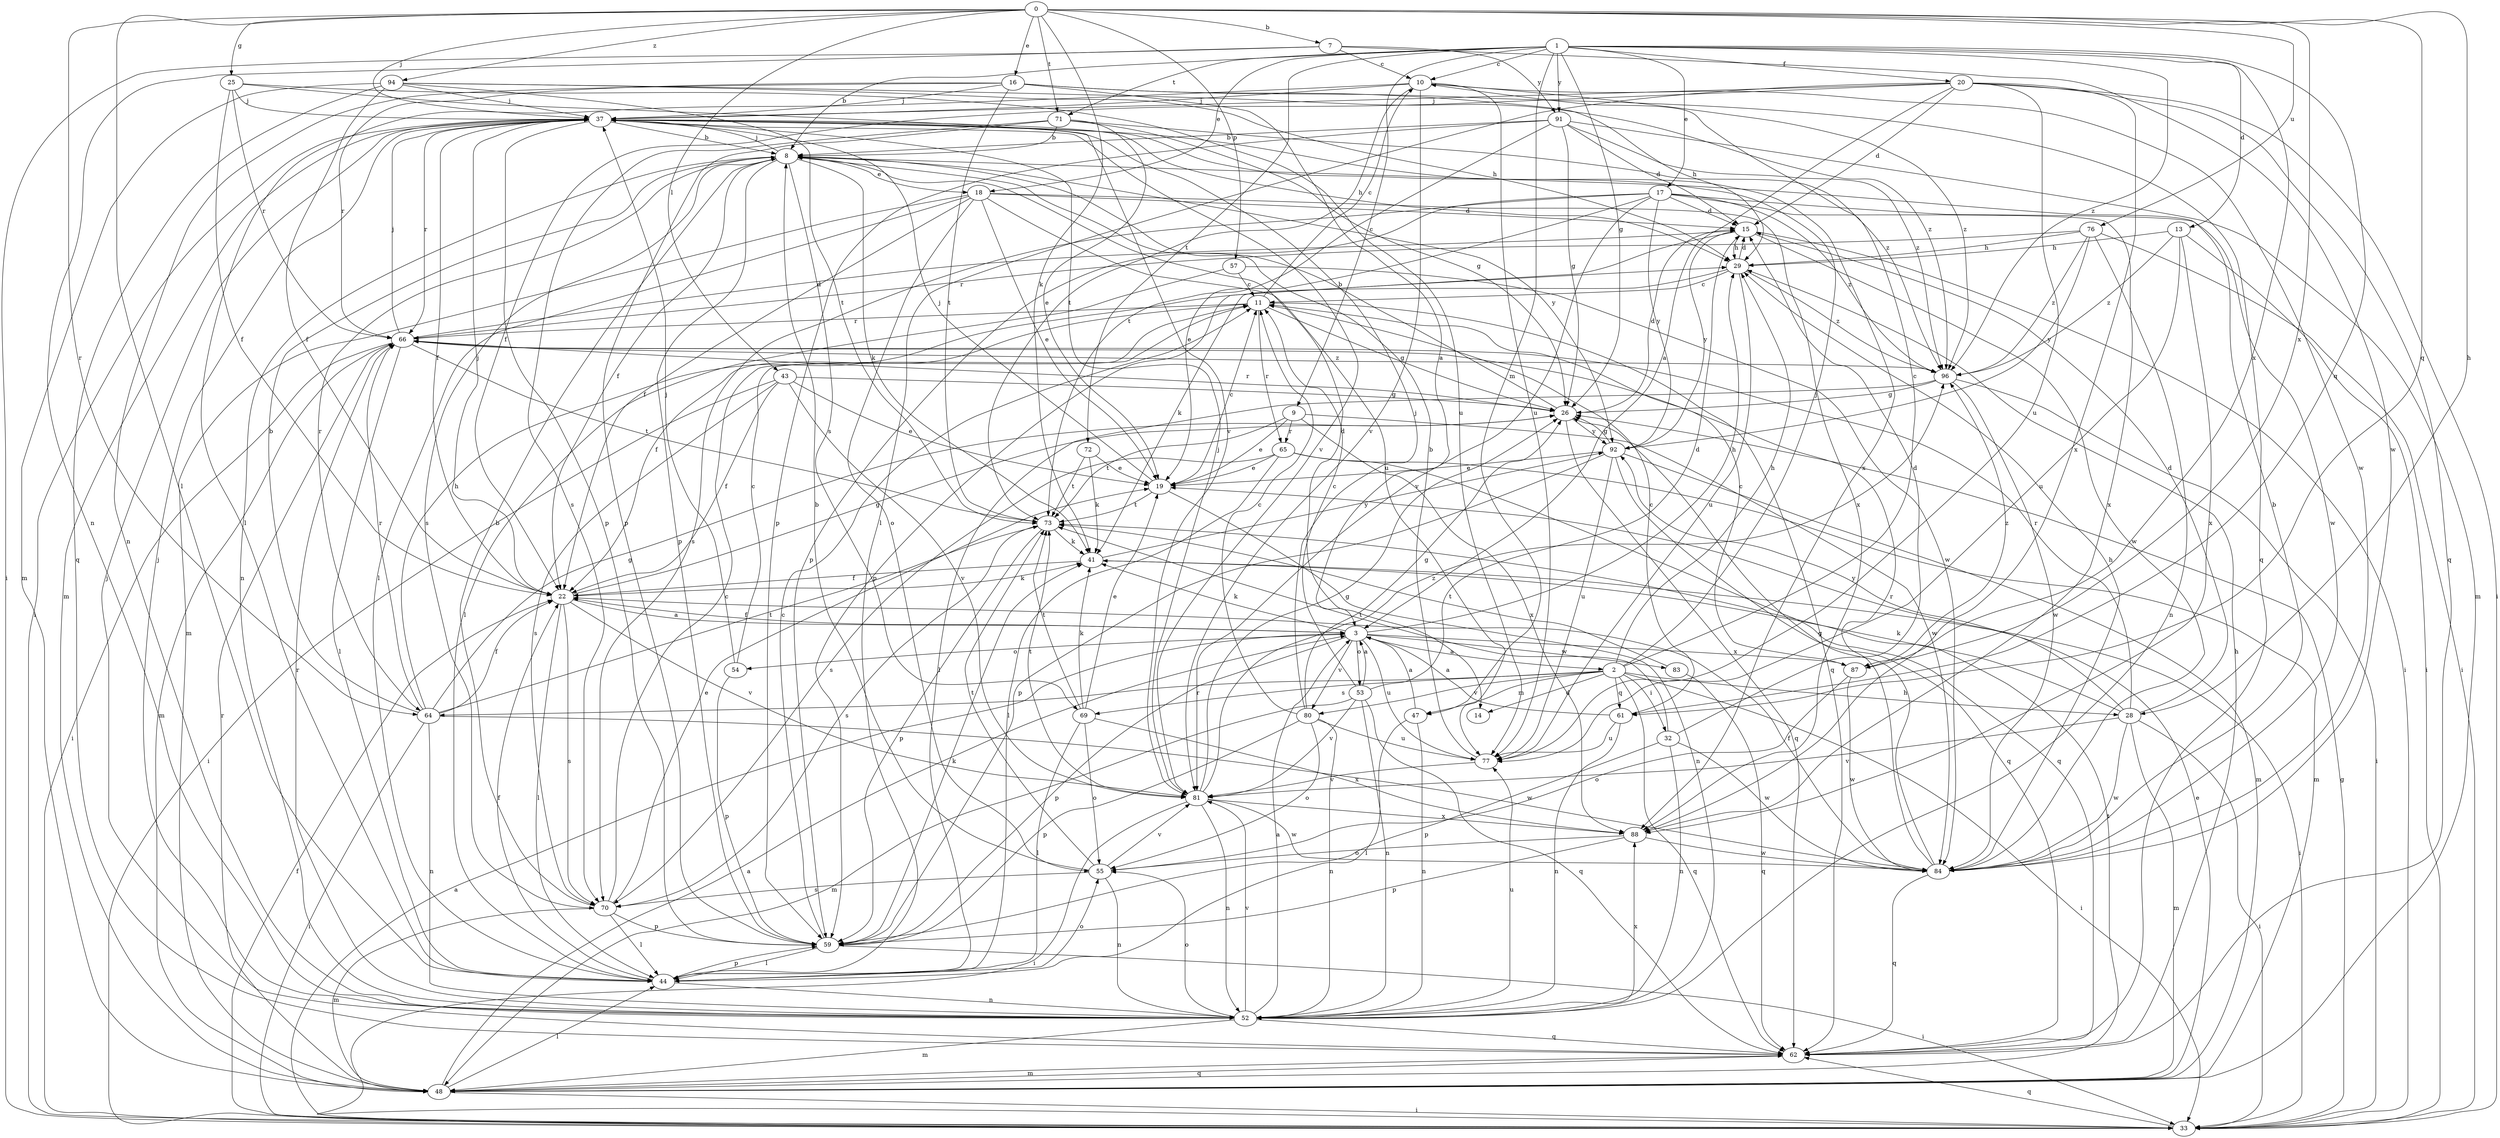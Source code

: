 strict digraph  {
0;
1;
2;
3;
7;
8;
9;
10;
11;
13;
14;
15;
16;
17;
18;
19;
20;
22;
25;
26;
28;
29;
32;
33;
37;
41;
43;
44;
47;
48;
52;
53;
54;
55;
57;
59;
61;
62;
64;
65;
66;
69;
70;
71;
72;
73;
76;
77;
80;
81;
83;
84;
87;
88;
91;
92;
94;
96;
0 -> 7  [label=b];
0 -> 16  [label=e];
0 -> 25  [label=g];
0 -> 28  [label=h];
0 -> 37  [label=j];
0 -> 41  [label=k];
0 -> 43  [label=l];
0 -> 44  [label=l];
0 -> 57  [label=p];
0 -> 61  [label=q];
0 -> 64  [label=r];
0 -> 71  [label=t];
0 -> 76  [label=u];
0 -> 87  [label=x];
0 -> 94  [label=z];
1 -> 8  [label=b];
1 -> 9  [label=c];
1 -> 10  [label=c];
1 -> 13  [label=d];
1 -> 17  [label=e];
1 -> 18  [label=e];
1 -> 20  [label=f];
1 -> 26  [label=g];
1 -> 47  [label=m];
1 -> 61  [label=q];
1 -> 71  [label=t];
1 -> 72  [label=t];
1 -> 87  [label=x];
1 -> 91  [label=y];
1 -> 96  [label=z];
2 -> 10  [label=c];
2 -> 14  [label=d];
2 -> 28  [label=h];
2 -> 29  [label=h];
2 -> 32  [label=i];
2 -> 33  [label=i];
2 -> 37  [label=j];
2 -> 47  [label=m];
2 -> 61  [label=q];
2 -> 62  [label=q];
2 -> 64  [label=r];
2 -> 69  [label=s];
2 -> 80  [label=v];
3 -> 2  [label=a];
3 -> 22  [label=f];
3 -> 29  [label=h];
3 -> 41  [label=k];
3 -> 53  [label=o];
3 -> 54  [label=o];
3 -> 59  [label=p];
3 -> 77  [label=u];
3 -> 80  [label=v];
3 -> 83  [label=w];
3 -> 87  [label=x];
7 -> 10  [label=c];
7 -> 33  [label=i];
7 -> 52  [label=n];
7 -> 84  [label=w];
7 -> 91  [label=y];
8 -> 14  [label=d];
8 -> 18  [label=e];
8 -> 22  [label=f];
8 -> 37  [label=j];
8 -> 41  [label=k];
8 -> 52  [label=n];
8 -> 59  [label=p];
8 -> 64  [label=r];
8 -> 69  [label=s];
8 -> 70  [label=s];
8 -> 92  [label=y];
9 -> 19  [label=e];
9 -> 65  [label=r];
9 -> 73  [label=t];
9 -> 84  [label=w];
9 -> 88  [label=x];
10 -> 37  [label=j];
10 -> 44  [label=l];
10 -> 73  [label=t];
10 -> 77  [label=u];
10 -> 81  [label=v];
10 -> 84  [label=w];
10 -> 96  [label=z];
11 -> 10  [label=c];
11 -> 22  [label=f];
11 -> 26  [label=g];
11 -> 62  [label=q];
11 -> 65  [label=r];
11 -> 66  [label=r];
13 -> 29  [label=h];
13 -> 33  [label=i];
13 -> 77  [label=u];
13 -> 88  [label=x];
13 -> 96  [label=z];
15 -> 29  [label=h];
15 -> 33  [label=i];
15 -> 59  [label=p];
15 -> 84  [label=w];
15 -> 92  [label=y];
16 -> 3  [label=a];
16 -> 29  [label=h];
16 -> 37  [label=j];
16 -> 52  [label=n];
16 -> 62  [label=q];
16 -> 66  [label=r];
16 -> 73  [label=t];
17 -> 15  [label=d];
17 -> 19  [label=e];
17 -> 59  [label=p];
17 -> 70  [label=s];
17 -> 81  [label=v];
17 -> 84  [label=w];
17 -> 88  [label=x];
17 -> 92  [label=y];
17 -> 96  [label=z];
18 -> 15  [label=d];
18 -> 19  [label=e];
18 -> 22  [label=f];
18 -> 44  [label=l];
18 -> 48  [label=m];
18 -> 55  [label=o];
18 -> 77  [label=u];
18 -> 88  [label=x];
19 -> 11  [label=c];
19 -> 37  [label=j];
19 -> 52  [label=n];
19 -> 73  [label=t];
20 -> 3  [label=a];
20 -> 15  [label=d];
20 -> 22  [label=f];
20 -> 33  [label=i];
20 -> 37  [label=j];
20 -> 44  [label=l];
20 -> 62  [label=q];
20 -> 77  [label=u];
20 -> 88  [label=x];
22 -> 3  [label=a];
22 -> 26  [label=g];
22 -> 37  [label=j];
22 -> 41  [label=k];
22 -> 44  [label=l];
22 -> 70  [label=s];
22 -> 81  [label=v];
25 -> 22  [label=f];
25 -> 37  [label=j];
25 -> 66  [label=r];
25 -> 77  [label=u];
25 -> 81  [label=v];
26 -> 8  [label=b];
26 -> 15  [label=d];
26 -> 62  [label=q];
26 -> 66  [label=r];
26 -> 92  [label=y];
28 -> 15  [label=d];
28 -> 33  [label=i];
28 -> 41  [label=k];
28 -> 48  [label=m];
28 -> 66  [label=r];
28 -> 81  [label=v];
28 -> 84  [label=w];
28 -> 92  [label=y];
29 -> 11  [label=c];
29 -> 15  [label=d];
29 -> 41  [label=k];
29 -> 77  [label=u];
29 -> 96  [label=z];
32 -> 15  [label=d];
32 -> 52  [label=n];
32 -> 59  [label=p];
32 -> 73  [label=t];
32 -> 84  [label=w];
33 -> 3  [label=a];
33 -> 22  [label=f];
33 -> 26  [label=g];
33 -> 62  [label=q];
37 -> 8  [label=b];
37 -> 22  [label=f];
37 -> 29  [label=h];
37 -> 33  [label=i];
37 -> 48  [label=m];
37 -> 59  [label=p];
37 -> 66  [label=r];
37 -> 81  [label=v];
37 -> 88  [label=x];
41 -> 22  [label=f];
41 -> 33  [label=i];
41 -> 92  [label=y];
43 -> 19  [label=e];
43 -> 22  [label=f];
43 -> 26  [label=g];
43 -> 33  [label=i];
43 -> 70  [label=s];
43 -> 81  [label=v];
44 -> 22  [label=f];
44 -> 52  [label=n];
44 -> 55  [label=o];
44 -> 59  [label=p];
47 -> 3  [label=a];
47 -> 44  [label=l];
47 -> 52  [label=n];
48 -> 3  [label=a];
48 -> 19  [label=e];
48 -> 33  [label=i];
48 -> 44  [label=l];
48 -> 62  [label=q];
48 -> 66  [label=r];
48 -> 73  [label=t];
52 -> 3  [label=a];
52 -> 37  [label=j];
52 -> 48  [label=m];
52 -> 55  [label=o];
52 -> 62  [label=q];
52 -> 66  [label=r];
52 -> 77  [label=u];
52 -> 81  [label=v];
52 -> 88  [label=x];
53 -> 3  [label=a];
53 -> 11  [label=c];
53 -> 15  [label=d];
53 -> 48  [label=m];
53 -> 52  [label=n];
53 -> 62  [label=q];
53 -> 81  [label=v];
54 -> 11  [label=c];
54 -> 37  [label=j];
54 -> 59  [label=p];
55 -> 8  [label=b];
55 -> 52  [label=n];
55 -> 70  [label=s];
55 -> 73  [label=t];
55 -> 81  [label=v];
57 -> 11  [label=c];
57 -> 44  [label=l];
57 -> 84  [label=w];
59 -> 11  [label=c];
59 -> 33  [label=i];
59 -> 41  [label=k];
59 -> 44  [label=l];
61 -> 3  [label=a];
61 -> 11  [label=c];
61 -> 52  [label=n];
61 -> 77  [label=u];
62 -> 29  [label=h];
62 -> 37  [label=j];
62 -> 48  [label=m];
64 -> 8  [label=b];
64 -> 22  [label=f];
64 -> 26  [label=g];
64 -> 29  [label=h];
64 -> 33  [label=i];
64 -> 52  [label=n];
64 -> 66  [label=r];
64 -> 73  [label=t];
64 -> 84  [label=w];
65 -> 19  [label=e];
65 -> 44  [label=l];
65 -> 48  [label=m];
65 -> 62  [label=q];
65 -> 70  [label=s];
66 -> 15  [label=d];
66 -> 33  [label=i];
66 -> 37  [label=j];
66 -> 44  [label=l];
66 -> 48  [label=m];
66 -> 73  [label=t];
66 -> 96  [label=z];
69 -> 19  [label=e];
69 -> 41  [label=k];
69 -> 44  [label=l];
69 -> 55  [label=o];
69 -> 73  [label=t];
69 -> 88  [label=x];
70 -> 8  [label=b];
70 -> 11  [label=c];
70 -> 19  [label=e];
70 -> 44  [label=l];
70 -> 48  [label=m];
70 -> 59  [label=p];
71 -> 8  [label=b];
71 -> 19  [label=e];
71 -> 26  [label=g];
71 -> 59  [label=p];
71 -> 70  [label=s];
71 -> 96  [label=z];
72 -> 19  [label=e];
72 -> 41  [label=k];
72 -> 73  [label=t];
73 -> 41  [label=k];
73 -> 59  [label=p];
73 -> 70  [label=s];
76 -> 29  [label=h];
76 -> 33  [label=i];
76 -> 52  [label=n];
76 -> 66  [label=r];
76 -> 92  [label=y];
76 -> 96  [label=z];
77 -> 8  [label=b];
77 -> 81  [label=v];
80 -> 11  [label=c];
80 -> 26  [label=g];
80 -> 37  [label=j];
80 -> 52  [label=n];
80 -> 55  [label=o];
80 -> 59  [label=p];
80 -> 77  [label=u];
81 -> 26  [label=g];
81 -> 33  [label=i];
81 -> 37  [label=j];
81 -> 52  [label=n];
81 -> 73  [label=t];
81 -> 84  [label=w];
81 -> 88  [label=x];
81 -> 96  [label=z];
83 -> 62  [label=q];
83 -> 73  [label=t];
84 -> 8  [label=b];
84 -> 22  [label=f];
84 -> 26  [label=g];
84 -> 29  [label=h];
84 -> 62  [label=q];
84 -> 66  [label=r];
87 -> 11  [label=c];
87 -> 55  [label=o];
87 -> 84  [label=w];
87 -> 96  [label=z];
88 -> 55  [label=o];
88 -> 59  [label=p];
88 -> 84  [label=w];
91 -> 8  [label=b];
91 -> 15  [label=d];
91 -> 26  [label=g];
91 -> 48  [label=m];
91 -> 59  [label=p];
91 -> 73  [label=t];
91 -> 96  [label=z];
92 -> 19  [label=e];
92 -> 26  [label=g];
92 -> 48  [label=m];
92 -> 59  [label=p];
92 -> 62  [label=q];
92 -> 77  [label=u];
94 -> 22  [label=f];
94 -> 29  [label=h];
94 -> 37  [label=j];
94 -> 48  [label=m];
94 -> 62  [label=q];
94 -> 73  [label=t];
94 -> 96  [label=z];
96 -> 26  [label=g];
96 -> 33  [label=i];
96 -> 44  [label=l];
96 -> 84  [label=w];
}
